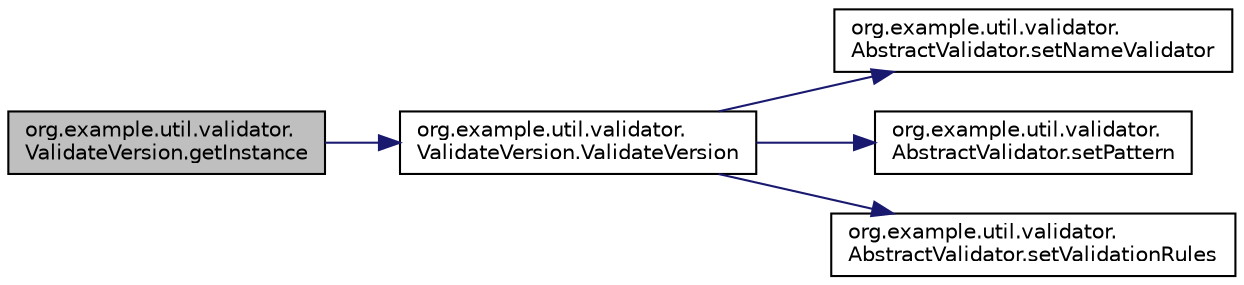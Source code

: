 digraph "org.example.util.validator.ValidateVersion.getInstance"
{
 // LATEX_PDF_SIZE
  edge [fontname="Helvetica",fontsize="10",labelfontname="Helvetica",labelfontsize="10"];
  node [fontname="Helvetica",fontsize="10",shape=record];
  rankdir="LR";
  Node1 [label="org.example.util.validator.\lValidateVersion.getInstance",height=0.2,width=0.4,color="black", fillcolor="grey75", style="filled", fontcolor="black",tooltip="Get instance validate version."];
  Node1 -> Node2 [color="midnightblue",fontsize="10",style="solid",fontname="Helvetica"];
  Node2 [label="org.example.util.validator.\lValidateVersion.ValidateVersion",height=0.2,width=0.4,color="black", fillcolor="white", style="filled",URL="$d1/d44/a00098_a58d066a503457746c5baad96499626ce.html#a58d066a503457746c5baad96499626ce",tooltip="Instantiates a new Validate version."];
  Node2 -> Node3 [color="midnightblue",fontsize="10",style="solid",fontname="Helvetica"];
  Node3 [label="org.example.util.validator.\lAbstractValidator.setNameValidator",height=0.2,width=0.4,color="black", fillcolor="white", style="filled",URL="$d2/db1/a00070_a4e5c51528d1ceff3e97a2c833c66bd2e.html#a4e5c51528d1ceff3e97a2c833c66bd2e",tooltip="Sets name validator."];
  Node2 -> Node4 [color="midnightblue",fontsize="10",style="solid",fontname="Helvetica"];
  Node4 [label="org.example.util.validator.\lAbstractValidator.setPattern",height=0.2,width=0.4,color="black", fillcolor="white", style="filled",URL="$d2/db1/a00070_ad9a4477ef4cec79579960fb1683ff1a6.html#ad9a4477ef4cec79579960fb1683ff1a6",tooltip="Sets pattern."];
  Node2 -> Node5 [color="midnightblue",fontsize="10",style="solid",fontname="Helvetica"];
  Node5 [label="org.example.util.validator.\lAbstractValidator.setValidationRules",height=0.2,width=0.4,color="black", fillcolor="white", style="filled",URL="$d2/db1/a00070_a5cbc4c3ade49bfeff8b56acb5a872fbc.html#a5cbc4c3ade49bfeff8b56acb5a872fbc",tooltip="Sets validation rules."];
}
